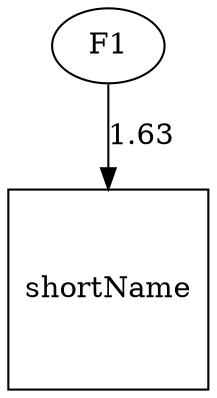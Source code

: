 digraph G {
    splines="FALSE";

    /* Entities */
    shortName [label="shortName", shape="square"]
    
    /* Relationships */
    F1 -> shortName[label="1.63"]

    /* Ranks */
    { rank=same; shortName; };
}
